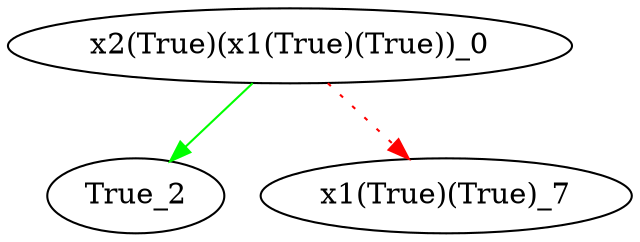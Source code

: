 digraph {
	"x2(True)(x1(True)(True))_0" -> "True_2"[color="green"];
	"x2(True)(x1(True)(True))_0" -> "x1(True)(True)_7"[style="dotted", color="red"];
}